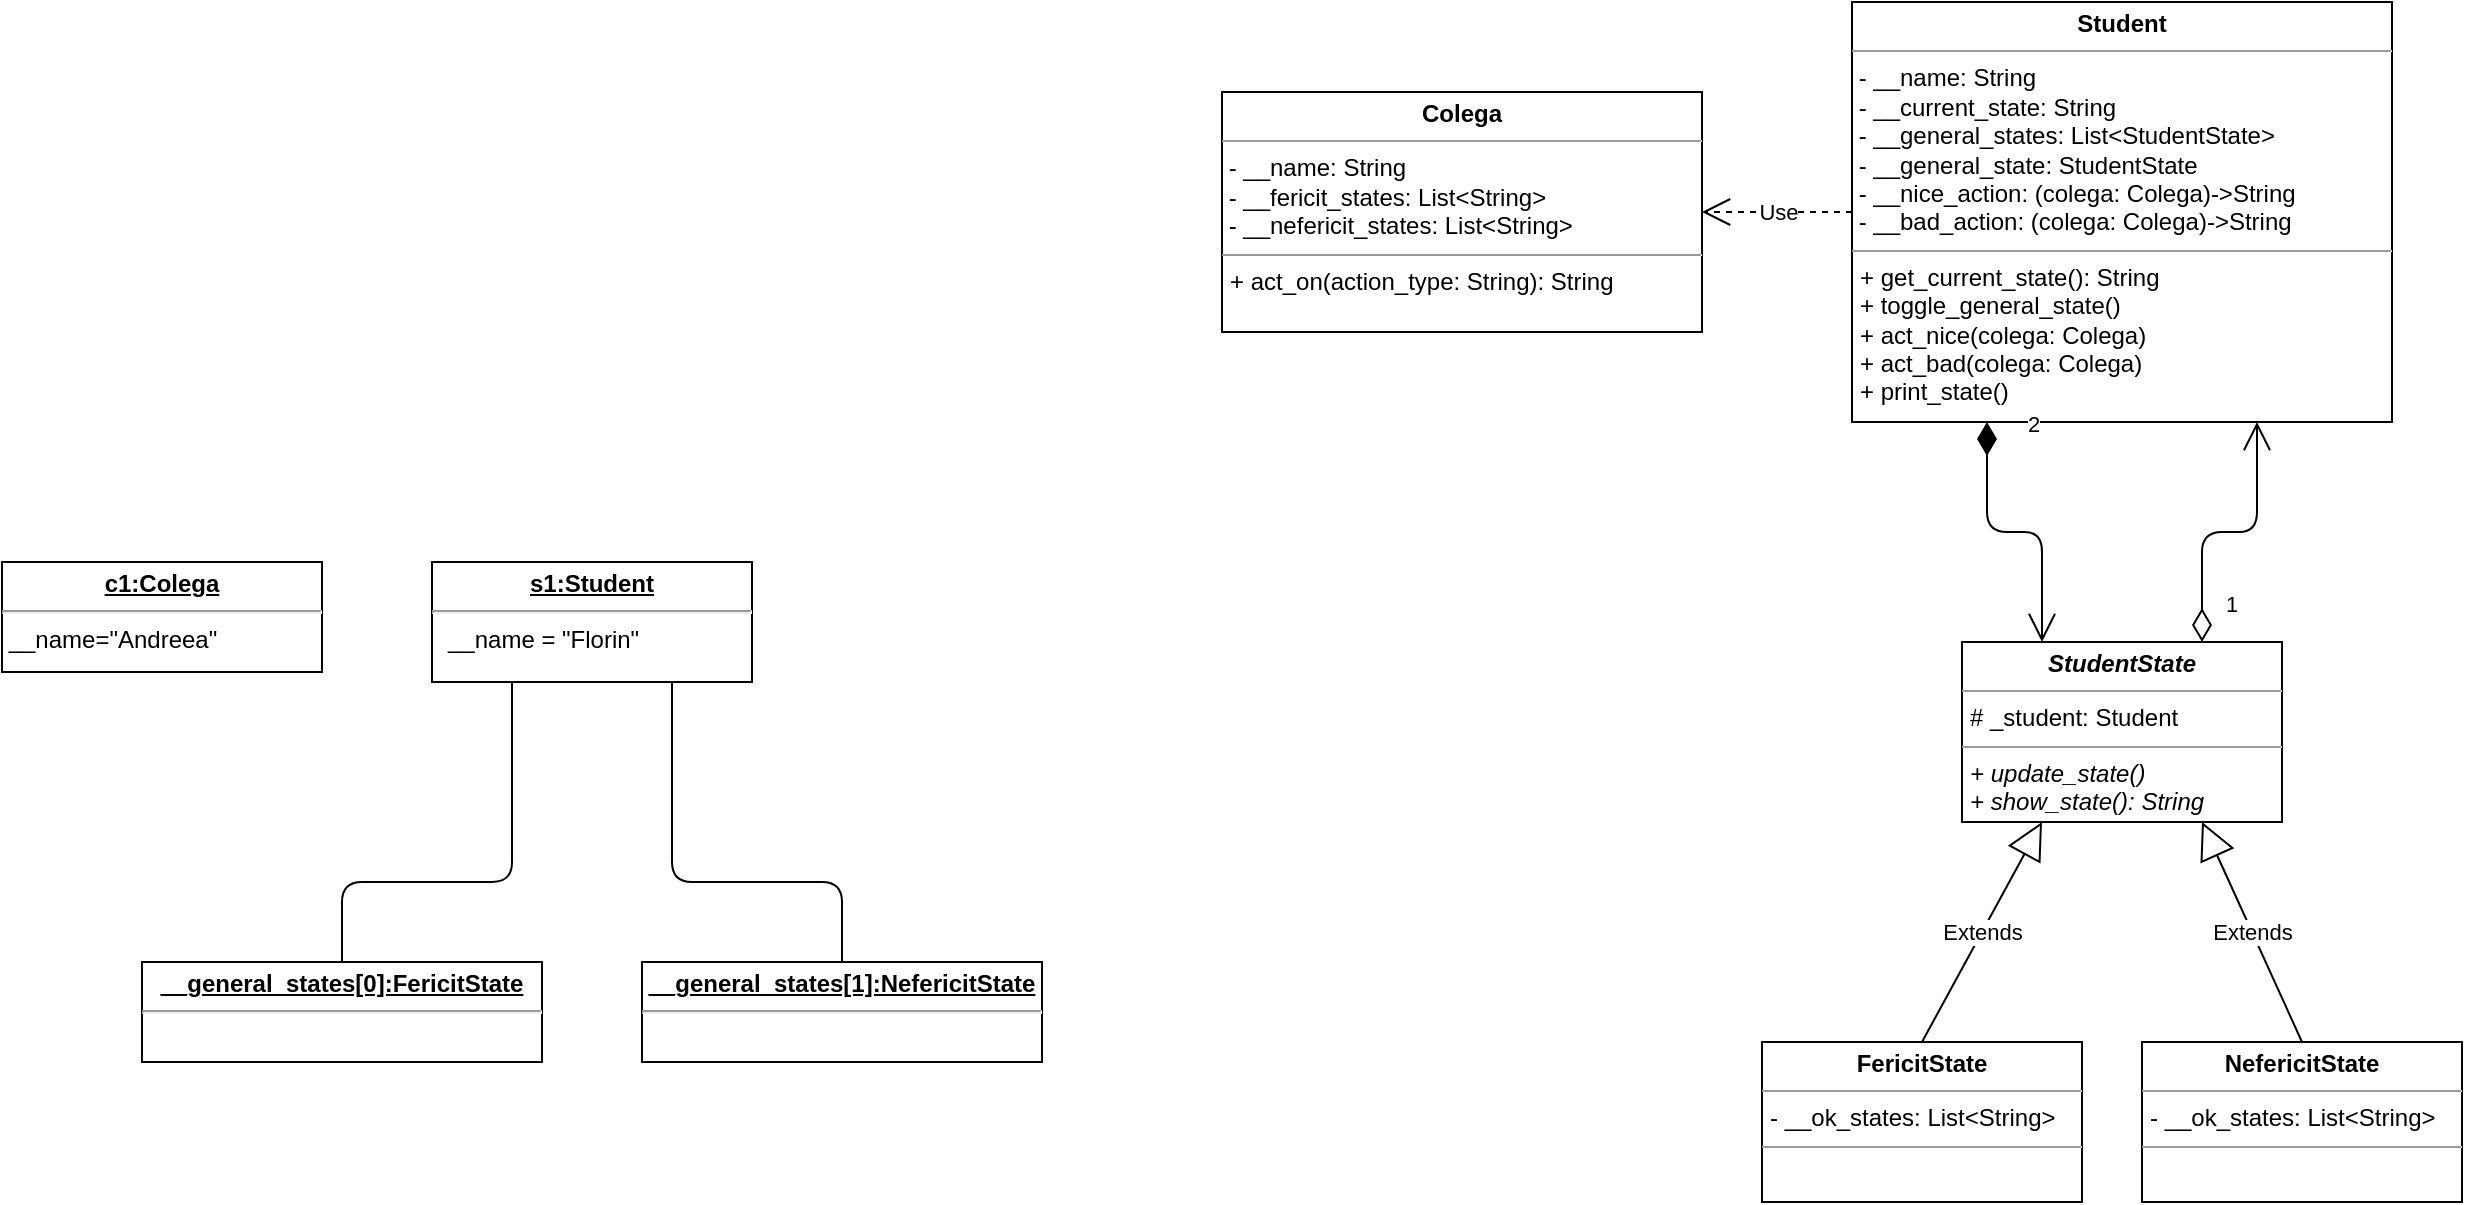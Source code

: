 <mxfile version="14.7.7" type="device"><diagram id="akvVKwQuIH9aPHF7HWxE" name="Page-1"><mxGraphModel dx="2200" dy="793" grid="1" gridSize="10" guides="1" tooltips="1" connect="1" arrows="1" fold="1" page="1" pageScale="1" pageWidth="850" pageHeight="1100" math="0" shadow="0"><root><mxCell id="0"/><mxCell id="1" parent="0"/><mxCell id="wlSiZsFCtMU6PRG-mxkh-1" value="&lt;p style=&quot;margin: 0px ; margin-top: 4px ; text-align: center&quot;&gt;&lt;i&gt;&lt;b&gt;StudentState&lt;/b&gt;&lt;/i&gt;&lt;br&gt;&lt;/p&gt;&lt;hr size=&quot;1&quot;&gt;&lt;p style=&quot;margin: 0px ; margin-left: 4px&quot;&gt;# _student: Student&lt;/p&gt;&lt;hr size=&quot;1&quot;&gt;&lt;p style=&quot;margin: 0px ; margin-left: 4px&quot;&gt;&lt;i&gt;+ update_state()&lt;/i&gt;&lt;/p&gt;&lt;p style=&quot;margin: 0px ; margin-left: 4px&quot;&gt;&lt;i&gt;+ show_state(): String&lt;/i&gt;&lt;br&gt;&lt;/p&gt;" style="verticalAlign=top;align=left;overflow=fill;fontSize=12;fontFamily=Helvetica;html=1;" vertex="1" parent="1"><mxGeometry x="340" y="360" width="160" height="90" as="geometry"/></mxCell><mxCell id="wlSiZsFCtMU6PRG-mxkh-2" value="&lt;p style=&quot;margin: 0px ; margin-top: 4px ; text-align: center&quot;&gt;&lt;b&gt;FericitState&lt;/b&gt;&lt;/p&gt;&lt;hr size=&quot;1&quot;&gt;&lt;p style=&quot;margin: 0px ; margin-left: 4px&quot;&gt;- __ok_states: List&amp;lt;String&amp;gt;&lt;br&gt;&lt;/p&gt;&lt;hr size=&quot;1&quot;&gt;&lt;div&gt;&lt;br&gt;&lt;/div&gt;&lt;div&gt;&lt;br&gt;&lt;/div&gt;" style="verticalAlign=top;align=left;overflow=fill;fontSize=12;fontFamily=Helvetica;html=1;" vertex="1" parent="1"><mxGeometry x="240" y="560" width="160" height="80" as="geometry"/></mxCell><mxCell id="wlSiZsFCtMU6PRG-mxkh-3" value="&lt;p style=&quot;margin: 0px ; margin-top: 4px ; text-align: center&quot;&gt;&lt;b&gt;NefericitState&lt;/b&gt;&lt;/p&gt;&lt;hr size=&quot;1&quot;&gt;&lt;p style=&quot;margin: 0px ; margin-left: 4px&quot;&gt;- __ok_states: List&amp;lt;String&amp;gt;&lt;br&gt;&lt;/p&gt;&lt;hr size=&quot;1&quot;&gt;&lt;div&gt;&lt;br&gt;&lt;/div&gt;&lt;div&gt;&lt;br&gt;&lt;/div&gt;" style="verticalAlign=top;align=left;overflow=fill;fontSize=12;fontFamily=Helvetica;html=1;" vertex="1" parent="1"><mxGeometry x="430" y="560" width="160" height="80" as="geometry"/></mxCell><mxCell id="wlSiZsFCtMU6PRG-mxkh-4" value="Extends" style="endArrow=block;endSize=16;endFill=0;html=1;exitX=0.5;exitY=0;exitDx=0;exitDy=0;entryX=0.25;entryY=1;entryDx=0;entryDy=0;" edge="1" parent="1" source="wlSiZsFCtMU6PRG-mxkh-2" target="wlSiZsFCtMU6PRG-mxkh-1"><mxGeometry width="160" relative="1" as="geometry"><mxPoint x="340" y="410" as="sourcePoint"/><mxPoint x="500" y="410" as="targetPoint"/></mxGeometry></mxCell><mxCell id="wlSiZsFCtMU6PRG-mxkh-5" value="Extends" style="endArrow=block;endSize=16;endFill=0;html=1;exitX=0.5;exitY=0;exitDx=0;exitDy=0;entryX=0.75;entryY=1;entryDx=0;entryDy=0;" edge="1" parent="1" source="wlSiZsFCtMU6PRG-mxkh-3" target="wlSiZsFCtMU6PRG-mxkh-1"><mxGeometry width="160" relative="1" as="geometry"><mxPoint x="330" y="570" as="sourcePoint"/><mxPoint x="390" y="460" as="targetPoint"/></mxGeometry></mxCell><mxCell id="wlSiZsFCtMU6PRG-mxkh-6" value="&lt;p style=&quot;margin: 0px ; margin-top: 4px ; text-align: center&quot;&gt;&lt;b&gt;Student&lt;/b&gt;&lt;/p&gt;&lt;hr size=&quot;1&quot;&gt;&lt;div&gt;&amp;nbsp;- __name: String&lt;/div&gt;&lt;div&gt;&amp;nbsp;- __current_state: String&lt;/div&gt;&lt;div&gt;&amp;nbsp;- __general_states: List&amp;lt;StudentState&amp;gt;&lt;/div&gt;&lt;div&gt;&amp;nbsp;- __general_state: StudentState&lt;/div&gt;&lt;div&gt;&amp;nbsp;- __nice_action: (colega: Colega)-&amp;gt;String&lt;/div&gt;&lt;div&gt;&amp;nbsp;- __bad_action: (colega: Colega)-&amp;gt;String&lt;br&gt;&lt;/div&gt;&lt;hr size=&quot;1&quot;&gt;&lt;p style=&quot;margin: 0px ; margin-left: 4px&quot;&gt;+ get_current_state(): String&lt;/p&gt;&lt;p style=&quot;margin: 0px ; margin-left: 4px&quot;&gt;+ toggle_general_state()&lt;/p&gt;&lt;p style=&quot;margin: 0px ; margin-left: 4px&quot;&gt;+ act_nice(colega: Colega)&lt;/p&gt;&lt;p style=&quot;margin: 0px ; margin-left: 4px&quot;&gt;+ act_bad(colega: Colega)&lt;/p&gt;&lt;p style=&quot;margin: 0px ; margin-left: 4px&quot;&gt;+ print_state()&lt;br&gt;&lt;/p&gt;" style="verticalAlign=top;align=left;overflow=fill;fontSize=12;fontFamily=Helvetica;html=1;" vertex="1" parent="1"><mxGeometry x="285" y="40" width="270" height="210" as="geometry"/></mxCell><mxCell id="wlSiZsFCtMU6PRG-mxkh-7" value="2" style="endArrow=open;html=1;endSize=12;startArrow=diamondThin;startSize=14;startFill=1;edgeStyle=orthogonalEdgeStyle;align=left;verticalAlign=bottom;exitX=0.25;exitY=1;exitDx=0;exitDy=0;entryX=0.25;entryY=0;entryDx=0;entryDy=0;" edge="1" parent="1" source="wlSiZsFCtMU6PRG-mxkh-6" target="wlSiZsFCtMU6PRG-mxkh-1"><mxGeometry x="-0.855" y="18" relative="1" as="geometry"><mxPoint x="340" y="410" as="sourcePoint"/><mxPoint x="320" y="340" as="targetPoint"/><mxPoint as="offset"/></mxGeometry></mxCell><mxCell id="wlSiZsFCtMU6PRG-mxkh-8" value="1" style="endArrow=open;html=1;endSize=12;startArrow=diamondThin;startSize=14;startFill=0;edgeStyle=orthogonalEdgeStyle;align=left;verticalAlign=bottom;exitX=0.75;exitY=0;exitDx=0;exitDy=0;entryX=0.75;entryY=1;entryDx=0;entryDy=0;" edge="1" parent="1" source="wlSiZsFCtMU6PRG-mxkh-1" target="wlSiZsFCtMU6PRG-mxkh-6"><mxGeometry x="-0.855" y="-10" relative="1" as="geometry"><mxPoint x="340" y="410" as="sourcePoint"/><mxPoint x="500" y="410" as="targetPoint"/><mxPoint as="offset"/></mxGeometry></mxCell><mxCell id="wlSiZsFCtMU6PRG-mxkh-9" value="&lt;p style=&quot;margin: 0px ; margin-top: 4px ; text-align: center&quot;&gt;&lt;b&gt;Colega&lt;/b&gt;&lt;/p&gt;&lt;hr size=&quot;1&quot;&gt;&lt;div&gt;&amp;nbsp;- __name: String&lt;/div&gt;&lt;div&gt;&amp;nbsp;- __fericit_states: List&amp;lt;String&amp;gt;&lt;/div&gt;&lt;div&gt;&amp;nbsp;- __nefericit_states: List&amp;lt;String&amp;gt;&lt;br&gt;&lt;/div&gt;&lt;hr size=&quot;1&quot;&gt;&lt;p style=&quot;margin: 0px ; margin-left: 4px&quot;&gt;+ act_on(action_type: String): String&lt;br&gt;&lt;/p&gt;" style="verticalAlign=top;align=left;overflow=fill;fontSize=12;fontFamily=Helvetica;html=1;" vertex="1" parent="1"><mxGeometry x="-30" y="85" width="240" height="120" as="geometry"/></mxCell><mxCell id="wlSiZsFCtMU6PRG-mxkh-13" value="Use" style="endArrow=open;endSize=12;dashed=1;html=1;entryX=1;entryY=0.5;entryDx=0;entryDy=0;exitX=0;exitY=0.5;exitDx=0;exitDy=0;" edge="1" parent="1" source="wlSiZsFCtMU6PRG-mxkh-6" target="wlSiZsFCtMU6PRG-mxkh-9"><mxGeometry width="160" relative="1" as="geometry"><mxPoint x="340" y="350" as="sourcePoint"/><mxPoint x="500" y="350" as="targetPoint"/></mxGeometry></mxCell><mxCell id="wlSiZsFCtMU6PRG-mxkh-14" value="&lt;p style=&quot;margin: 0px ; margin-top: 4px ; text-align: center ; text-decoration: underline&quot;&gt;&lt;b&gt;s1:Student&lt;/b&gt;&lt;/p&gt;&lt;hr&gt;&lt;p style=&quot;margin: 0px ; margin-left: 8px&quot;&gt;__name = &quot;Florin&quot;&lt;/p&gt;" style="verticalAlign=top;align=left;overflow=fill;fontSize=12;fontFamily=Helvetica;html=1;" vertex="1" parent="1"><mxGeometry x="-425" y="320" width="160" height="60" as="geometry"/></mxCell><mxCell id="wlSiZsFCtMU6PRG-mxkh-15" value="&lt;p style=&quot;margin: 0px ; margin-top: 4px ; text-align: center ; text-decoration: underline&quot;&gt;&lt;b&gt;__general_states[0]:FericitState&lt;/b&gt;&lt;/p&gt;&lt;hr&gt;" style="verticalAlign=top;align=left;overflow=fill;fontSize=12;fontFamily=Helvetica;html=1;" vertex="1" parent="1"><mxGeometry x="-570" y="520" width="200" height="50" as="geometry"/></mxCell><mxCell id="wlSiZsFCtMU6PRG-mxkh-17" value="&lt;p style=&quot;margin: 0px ; margin-top: 4px ; text-align: center ; text-decoration: underline&quot;&gt;&lt;b&gt;__general_states[1]:NefericitState&lt;/b&gt;&lt;/p&gt;&lt;hr&gt;" style="verticalAlign=top;align=left;overflow=fill;fontSize=12;fontFamily=Helvetica;html=1;" vertex="1" parent="1"><mxGeometry x="-320" y="520" width="200" height="50" as="geometry"/></mxCell><mxCell id="wlSiZsFCtMU6PRG-mxkh-18" value="" style="endArrow=none;html=1;exitX=0.5;exitY=0;exitDx=0;exitDy=0;entryX=0.25;entryY=1;entryDx=0;entryDy=0;" edge="1" parent="1" source="wlSiZsFCtMU6PRG-mxkh-15" target="wlSiZsFCtMU6PRG-mxkh-14"><mxGeometry width="50" height="50" relative="1" as="geometry"><mxPoint x="-470" y="510" as="sourcePoint"/><mxPoint x="-420" y="460" as="targetPoint"/><Array as="points"><mxPoint x="-470" y="480"/><mxPoint x="-385" y="480"/></Array></mxGeometry></mxCell><mxCell id="wlSiZsFCtMU6PRG-mxkh-19" value="" style="endArrow=none;html=1;entryX=0.5;entryY=0;entryDx=0;entryDy=0;exitX=0.75;exitY=1;exitDx=0;exitDy=0;" edge="1" parent="1" source="wlSiZsFCtMU6PRG-mxkh-14" target="wlSiZsFCtMU6PRG-mxkh-17"><mxGeometry width="50" height="50" relative="1" as="geometry"><mxPoint x="-370" y="480" as="sourcePoint"/><mxPoint x="-130" y="370" as="targetPoint"/><Array as="points"><mxPoint x="-305" y="480"/><mxPoint x="-220" y="480"/></Array></mxGeometry></mxCell><mxCell id="wlSiZsFCtMU6PRG-mxkh-20" value="&lt;p style=&quot;margin: 0px ; margin-top: 4px ; text-align: center ; text-decoration: underline&quot;&gt;&lt;b&gt;c1:Colega&lt;/b&gt;&lt;/p&gt;&lt;hr&gt;&lt;div&gt;&amp;nbsp;__name=&quot;Andreea&quot;&lt;br&gt;&lt;/div&gt;" style="verticalAlign=top;align=left;overflow=fill;fontSize=12;fontFamily=Helvetica;html=1;" vertex="1" parent="1"><mxGeometry x="-640" y="320" width="160" height="55" as="geometry"/></mxCell></root></mxGraphModel></diagram></mxfile>